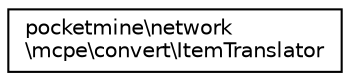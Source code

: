 digraph "Graphical Class Hierarchy"
{
 // INTERACTIVE_SVG=YES
 // LATEX_PDF_SIZE
  edge [fontname="Helvetica",fontsize="10",labelfontname="Helvetica",labelfontsize="10"];
  node [fontname="Helvetica",fontsize="10",shape=record];
  rankdir="LR";
  Node0 [label="pocketmine\\network\l\\mcpe\\convert\\ItemTranslator",height=0.2,width=0.4,color="black", fillcolor="white", style="filled",URL="$d6/dbd/classpocketmine_1_1network_1_1mcpe_1_1convert_1_1_item_translator.html",tooltip=" "];
}
